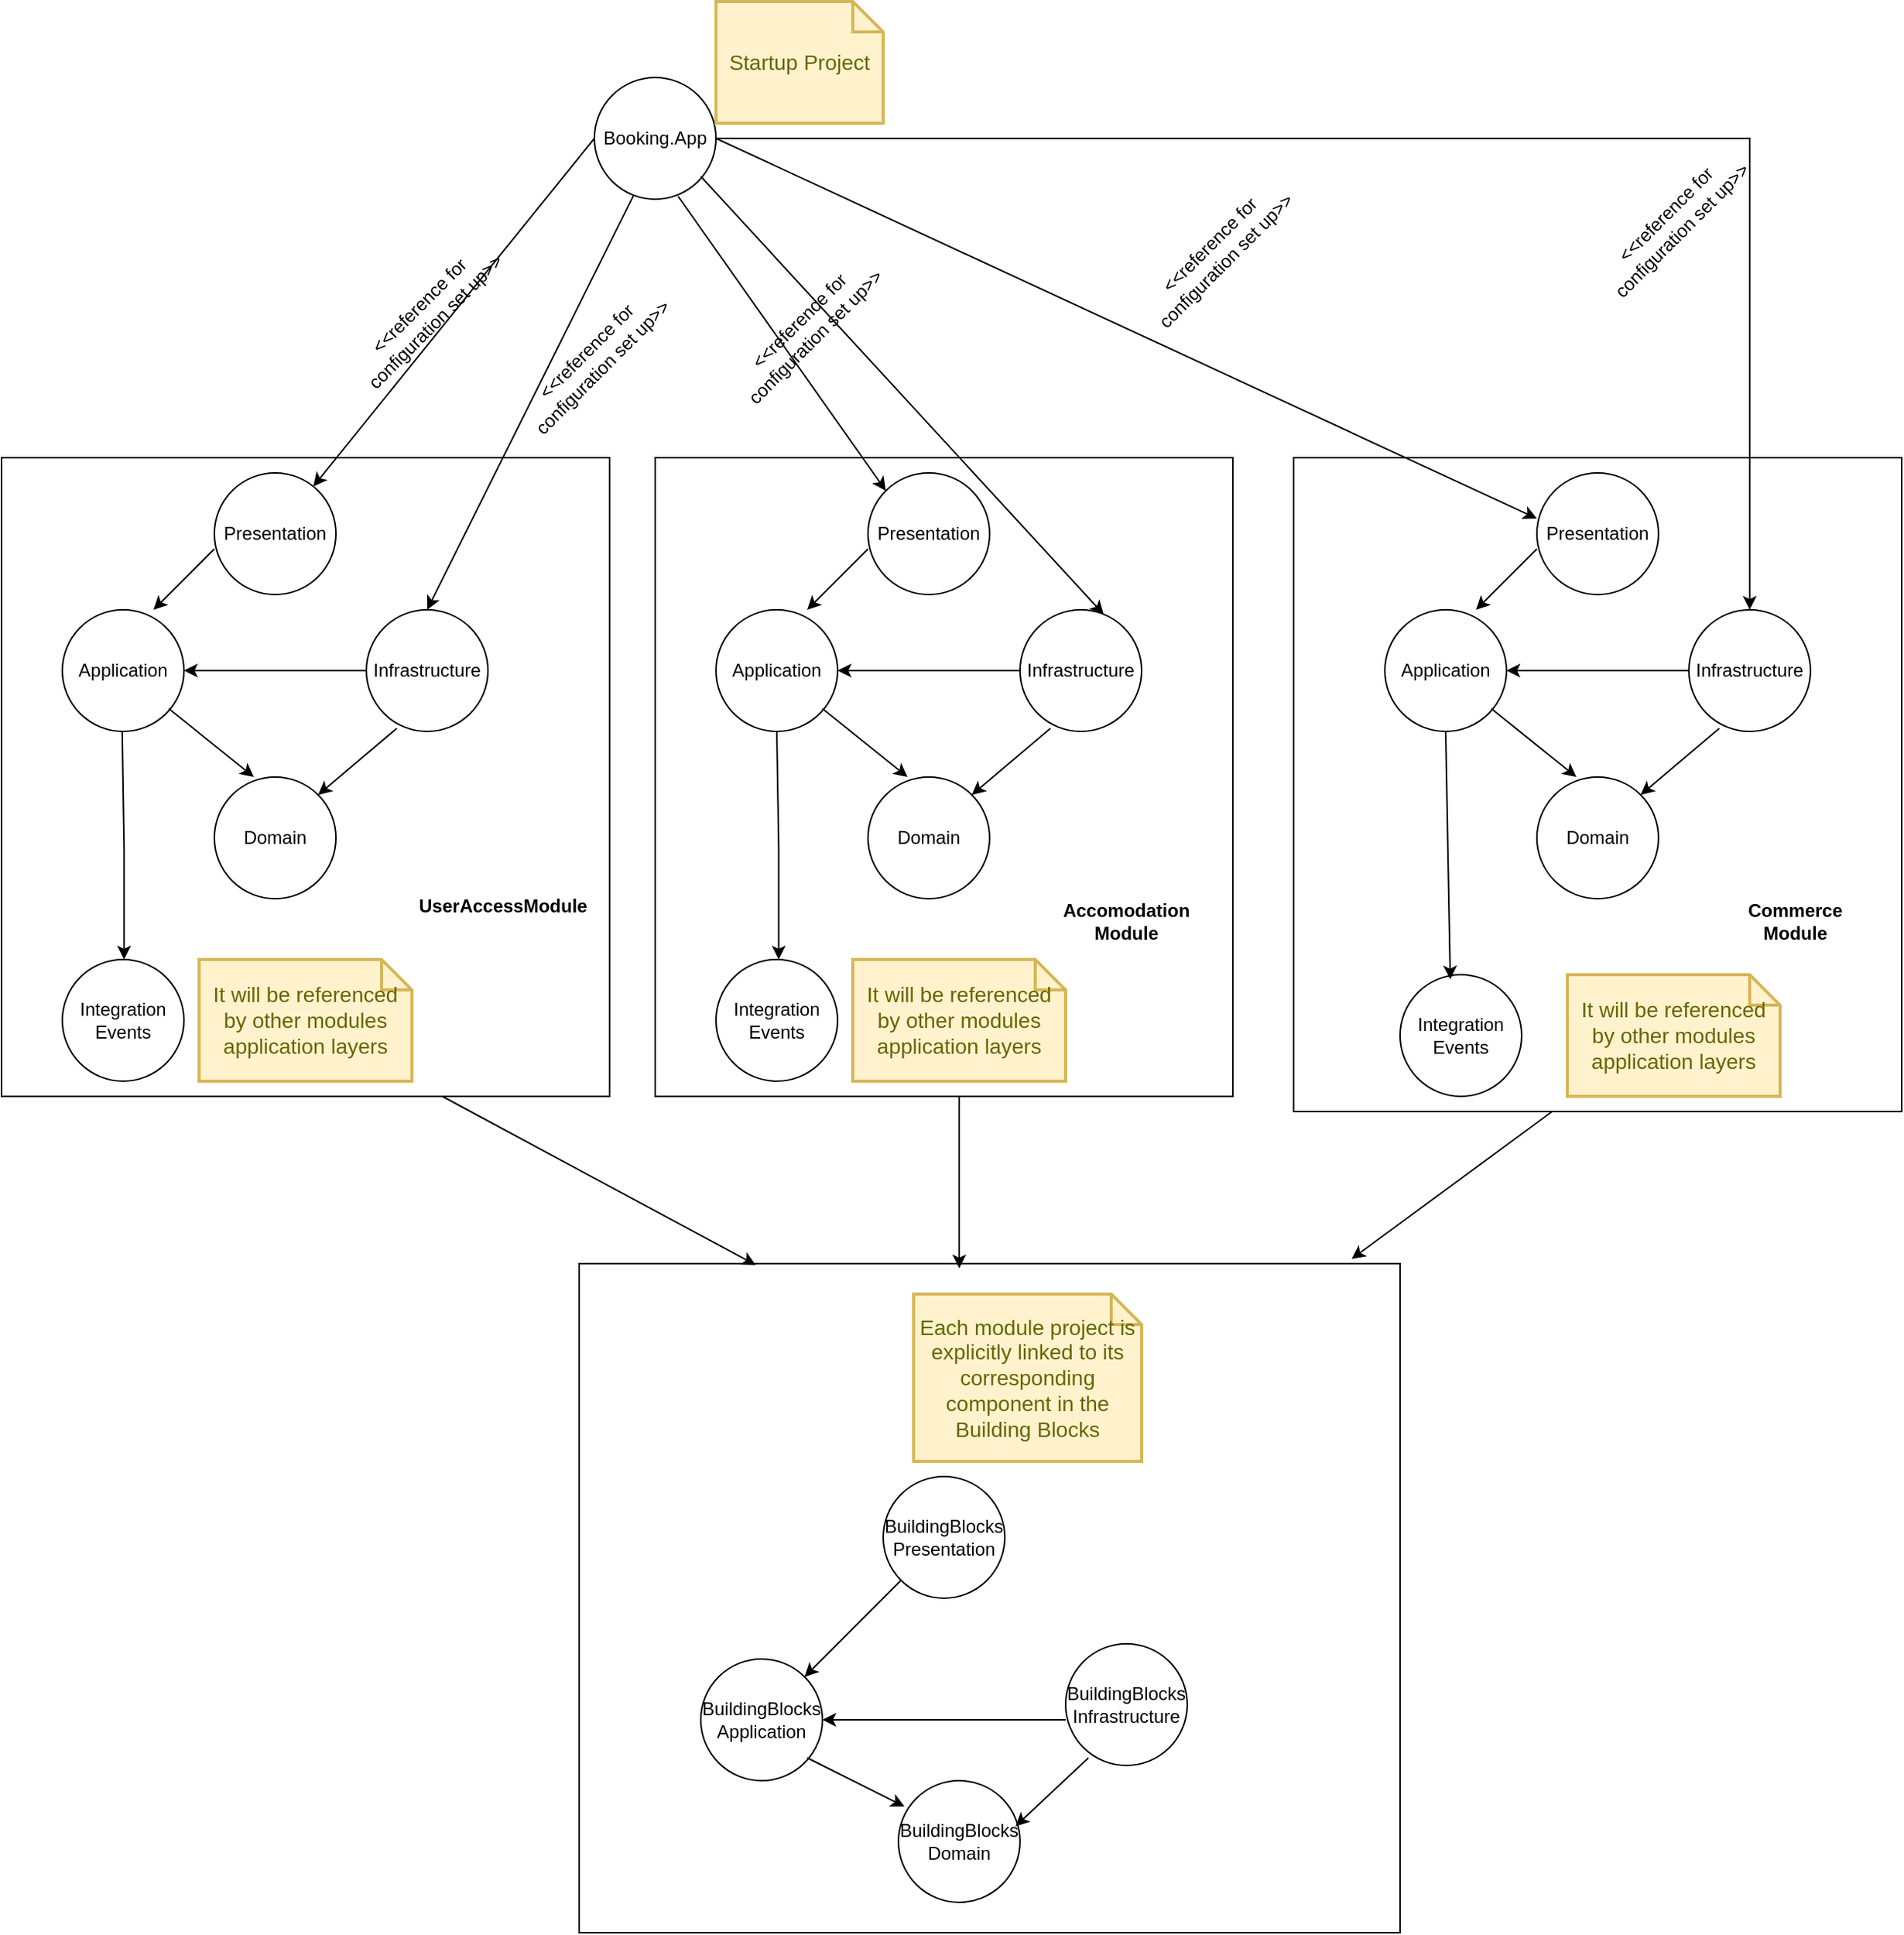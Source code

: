 <mxfile version="22.1.11" type="device">
  <diagram id="1nrv5KPDgWRwQarpzbj5" name="Dependency Graph">
    <mxGraphModel dx="2284" dy="746" grid="1" gridSize="10" guides="1" tooltips="1" connect="1" arrows="1" fold="1" page="1" pageScale="1" pageWidth="850" pageHeight="1100" math="0" shadow="0">
      <root>
        <mxCell id="0" />
        <mxCell id="1" parent="0" />
        <mxCell id="f314hPxyUDeZhTuJ_0Xy-19" value="" style="rounded=0;whiteSpace=wrap;html=1;" parent="1" vertex="1">
          <mxGeometry x="320" y="840" width="540" height="440" as="geometry" />
        </mxCell>
        <mxCell id="f314hPxyUDeZhTuJ_0Xy-17" value="" style="rounded=0;whiteSpace=wrap;html=1;" parent="1" vertex="1">
          <mxGeometry x="790" y="310" width="400" height="430" as="geometry" />
        </mxCell>
        <mxCell id="f314hPxyUDeZhTuJ_0Xy-13" value="" style="rounded=0;whiteSpace=wrap;html=1;" parent="1" vertex="1">
          <mxGeometry x="370" y="310" width="380" height="420" as="geometry" />
        </mxCell>
        <mxCell id="f314hPxyUDeZhTuJ_0Xy-11" value="" style="rounded=0;whiteSpace=wrap;html=1;" parent="1" vertex="1">
          <mxGeometry x="-60" y="310" width="400" height="420" as="geometry" />
        </mxCell>
        <mxCell id="yPJ0pyhVDcXjvVdX8UPI-42" style="edgeStyle=orthogonalEdgeStyle;rounded=0;orthogonalLoop=1;jettySize=auto;html=1;exitX=1;exitY=0.5;exitDx=0;exitDy=0;entryX=0.5;entryY=0;entryDx=0;entryDy=0;" parent="1" source="ovzaOvgkhmk4ZMO0CnSp-1" target="yPJ0pyhVDcXjvVdX8UPI-34" edge="1">
          <mxGeometry relative="1" as="geometry" />
        </mxCell>
        <mxCell id="ovzaOvgkhmk4ZMO0CnSp-1" value="Booking.App" style="ellipse;whiteSpace=wrap;html=1;aspect=fixed;" parent="1" vertex="1">
          <mxGeometry x="330" y="60" width="80" height="80" as="geometry" />
        </mxCell>
        <mxCell id="ovzaOvgkhmk4ZMO0CnSp-4" value="Startup Project" style="shape=note;strokeWidth=2;fontSize=14;size=20;whiteSpace=wrap;html=1;fillColor=#fff2cc;strokeColor=#d6b656;fontColor=#666600;" parent="1" vertex="1">
          <mxGeometry x="410" y="10" width="110.0" height="80" as="geometry" />
        </mxCell>
        <mxCell id="ovzaOvgkhmk4ZMO0CnSp-5" value="BuildingBlocks&lt;br&gt;Application" style="ellipse;whiteSpace=wrap;html=1;aspect=fixed;" parent="1" vertex="1">
          <mxGeometry x="400" y="1100" width="80" height="80" as="geometry" />
        </mxCell>
        <mxCell id="ovzaOvgkhmk4ZMO0CnSp-6" value="BuildingBlocks&lt;br&gt;Domain" style="ellipse;whiteSpace=wrap;html=1;aspect=fixed;" parent="1" vertex="1">
          <mxGeometry x="530" y="1180" width="80" height="80" as="geometry" />
        </mxCell>
        <mxCell id="ovzaOvgkhmk4ZMO0CnSp-7" value="BuildingBlocks&lt;br&gt;Infrastructure" style="ellipse;whiteSpace=wrap;html=1;aspect=fixed;" parent="1" vertex="1">
          <mxGeometry x="640" y="1090" width="80" height="80" as="geometry" />
        </mxCell>
        <mxCell id="ovzaOvgkhmk4ZMO0CnSp-8" value="Domain" style="ellipse;whiteSpace=wrap;html=1;aspect=fixed;" parent="1" vertex="1">
          <mxGeometry x="80" y="520" width="80" height="80" as="geometry" />
        </mxCell>
        <mxCell id="ovzaOvgkhmk4ZMO0CnSp-9" value="Application" style="ellipse;whiteSpace=wrap;html=1;aspect=fixed;" parent="1" vertex="1">
          <mxGeometry x="-20" y="410" width="80" height="80" as="geometry" />
        </mxCell>
        <mxCell id="yPJ0pyhVDcXjvVdX8UPI-9" style="edgeStyle=orthogonalEdgeStyle;rounded=0;orthogonalLoop=1;jettySize=auto;html=1;entryX=1;entryY=0.5;entryDx=0;entryDy=0;" parent="1" source="ovzaOvgkhmk4ZMO0CnSp-10" target="ovzaOvgkhmk4ZMO0CnSp-9" edge="1">
          <mxGeometry relative="1" as="geometry" />
        </mxCell>
        <mxCell id="ovzaOvgkhmk4ZMO0CnSp-10" value="Infrastructure" style="ellipse;whiteSpace=wrap;html=1;aspect=fixed;" parent="1" vertex="1">
          <mxGeometry x="180" y="410" width="80" height="80" as="geometry" />
        </mxCell>
        <mxCell id="yPJ0pyhVDcXjvVdX8UPI-1" value="BuildingBlocks&lt;br&gt;Presentation" style="ellipse;whiteSpace=wrap;html=1;aspect=fixed;" parent="1" vertex="1">
          <mxGeometry x="520" y="980" width="80" height="80" as="geometry" />
        </mxCell>
        <mxCell id="yPJ0pyhVDcXjvVdX8UPI-3" value="Presentation" style="ellipse;whiteSpace=wrap;html=1;aspect=fixed;" parent="1" vertex="1">
          <mxGeometry x="80" y="320" width="80" height="80" as="geometry" />
        </mxCell>
        <mxCell id="yPJ0pyhVDcXjvVdX8UPI-4" value="" style="endArrow=classic;html=1;rounded=0;exitX=0;exitY=0.5;exitDx=0;exitDy=0;" parent="1" source="ovzaOvgkhmk4ZMO0CnSp-1" target="yPJ0pyhVDcXjvVdX8UPI-3" edge="1">
          <mxGeometry width="50" height="50" relative="1" as="geometry">
            <mxPoint x="170" y="250" as="sourcePoint" />
            <mxPoint x="220" y="200" as="targetPoint" />
          </mxGeometry>
        </mxCell>
        <mxCell id="yPJ0pyhVDcXjvVdX8UPI-5" value="" style="endArrow=classic;html=1;rounded=0;exitX=0.325;exitY=0.963;exitDx=0;exitDy=0;exitPerimeter=0;entryX=0.5;entryY=0;entryDx=0;entryDy=0;" parent="1" source="ovzaOvgkhmk4ZMO0CnSp-1" target="ovzaOvgkhmk4ZMO0CnSp-10" edge="1">
          <mxGeometry width="50" height="50" relative="1" as="geometry">
            <mxPoint x="400" y="370" as="sourcePoint" />
            <mxPoint x="450" y="320" as="targetPoint" />
          </mxGeometry>
        </mxCell>
        <mxCell id="yPJ0pyhVDcXjvVdX8UPI-6" value="&amp;lt;&amp;lt;reference for configuration set up&amp;gt;&amp;gt;" style="text;html=1;strokeColor=none;fillColor=none;align=center;verticalAlign=middle;whiteSpace=wrap;rounded=0;rotation=-45;" parent="1" vertex="1">
          <mxGeometry x="260" y="230" width="140" height="30" as="geometry" />
        </mxCell>
        <mxCell id="yPJ0pyhVDcXjvVdX8UPI-7" value="" style="endArrow=classic;html=1;rounded=0;entryX=0.325;entryY=0;entryDx=0;entryDy=0;entryPerimeter=0;" parent="1" target="ovzaOvgkhmk4ZMO0CnSp-8" edge="1">
          <mxGeometry width="50" height="50" relative="1" as="geometry">
            <mxPoint x="50" y="475" as="sourcePoint" />
            <mxPoint x="100" y="425" as="targetPoint" />
          </mxGeometry>
        </mxCell>
        <mxCell id="yPJ0pyhVDcXjvVdX8UPI-8" value="" style="endArrow=classic;html=1;rounded=0;exitX=0.25;exitY=0.975;exitDx=0;exitDy=0;exitPerimeter=0;entryX=1;entryY=0;entryDx=0;entryDy=0;" parent="1" source="ovzaOvgkhmk4ZMO0CnSp-10" target="ovzaOvgkhmk4ZMO0CnSp-8" edge="1">
          <mxGeometry width="50" height="50" relative="1" as="geometry">
            <mxPoint x="280" y="560" as="sourcePoint" />
            <mxPoint x="330" y="510" as="targetPoint" />
          </mxGeometry>
        </mxCell>
        <mxCell id="yPJ0pyhVDcXjvVdX8UPI-10" value="" style="endArrow=classic;html=1;rounded=0;entryX=0.75;entryY=0;entryDx=0;entryDy=0;entryPerimeter=0;" parent="1" target="ovzaOvgkhmk4ZMO0CnSp-9" edge="1">
          <mxGeometry width="50" height="50" relative="1" as="geometry">
            <mxPoint x="80" y="370" as="sourcePoint" />
            <mxPoint x="130" y="320" as="targetPoint" />
          </mxGeometry>
        </mxCell>
        <mxCell id="yPJ0pyhVDcXjvVdX8UPI-11" value="&amp;lt;&amp;lt;reference for configuration set up&amp;gt;&amp;gt;" style="text;html=1;strokeColor=none;fillColor=none;align=center;verticalAlign=middle;whiteSpace=wrap;rounded=0;rotation=-45;" parent="1" vertex="1">
          <mxGeometry x="150" y="200" width="140" height="30" as="geometry" />
        </mxCell>
        <mxCell id="yPJ0pyhVDcXjvVdX8UPI-16" value="" style="endArrow=classic;html=1;rounded=0;exitX=0;exitY=1;exitDx=0;exitDy=0;entryX=1;entryY=0;entryDx=0;entryDy=0;" parent="1" source="yPJ0pyhVDcXjvVdX8UPI-1" target="ovzaOvgkhmk4ZMO0CnSp-5" edge="1">
          <mxGeometry width="50" height="50" relative="1" as="geometry">
            <mxPoint x="450" y="1045" as="sourcePoint" />
            <mxPoint x="500" y="995" as="targetPoint" />
          </mxGeometry>
        </mxCell>
        <mxCell id="yPJ0pyhVDcXjvVdX8UPI-18" value="" style="endArrow=classic;html=1;rounded=0;entryX=0.05;entryY=0.213;entryDx=0;entryDy=0;entryPerimeter=0;" parent="1" target="ovzaOvgkhmk4ZMO0CnSp-6" edge="1">
          <mxGeometry width="50" height="50" relative="1" as="geometry">
            <mxPoint x="470" y="1165" as="sourcePoint" />
            <mxPoint x="532" y="1195" as="targetPoint" />
          </mxGeometry>
        </mxCell>
        <mxCell id="yPJ0pyhVDcXjvVdX8UPI-20" value="" style="endArrow=classic;html=1;rounded=0;entryX=1;entryY=0.5;entryDx=0;entryDy=0;" parent="1" target="ovzaOvgkhmk4ZMO0CnSp-5" edge="1">
          <mxGeometry width="50" height="50" relative="1" as="geometry">
            <mxPoint x="640" y="1140" as="sourcePoint" />
            <mxPoint x="690" y="1090" as="targetPoint" />
          </mxGeometry>
        </mxCell>
        <mxCell id="yPJ0pyhVDcXjvVdX8UPI-21" value="" style="endArrow=classic;html=1;rounded=0;entryX=0.963;entryY=0.375;entryDx=0;entryDy=0;entryPerimeter=0;" parent="1" target="ovzaOvgkhmk4ZMO0CnSp-6" edge="1">
          <mxGeometry width="50" height="50" relative="1" as="geometry">
            <mxPoint x="655" y="1165" as="sourcePoint" />
            <mxPoint x="705" y="1115" as="targetPoint" />
          </mxGeometry>
        </mxCell>
        <mxCell id="yPJ0pyhVDcXjvVdX8UPI-22" value="Each module project is explicitly linked to its corresponding component in the Building Blocks" style="shape=note;strokeWidth=2;fontSize=14;size=20;whiteSpace=wrap;html=1;fillColor=#fff2cc;strokeColor=#d6b656;fontColor=#666600;" parent="1" vertex="1">
          <mxGeometry x="540" y="860" width="150" height="110" as="geometry" />
        </mxCell>
        <mxCell id="yPJ0pyhVDcXjvVdX8UPI-23" value="Domain" style="ellipse;whiteSpace=wrap;html=1;aspect=fixed;" parent="1" vertex="1">
          <mxGeometry x="510" y="520" width="80" height="80" as="geometry" />
        </mxCell>
        <mxCell id="yPJ0pyhVDcXjvVdX8UPI-24" value="Application" style="ellipse;whiteSpace=wrap;html=1;aspect=fixed;" parent="1" vertex="1">
          <mxGeometry x="410" y="410" width="80" height="80" as="geometry" />
        </mxCell>
        <mxCell id="yPJ0pyhVDcXjvVdX8UPI-25" style="edgeStyle=orthogonalEdgeStyle;rounded=0;orthogonalLoop=1;jettySize=auto;html=1;entryX=1;entryY=0.5;entryDx=0;entryDy=0;" parent="1" source="yPJ0pyhVDcXjvVdX8UPI-26" target="yPJ0pyhVDcXjvVdX8UPI-24" edge="1">
          <mxGeometry relative="1" as="geometry" />
        </mxCell>
        <mxCell id="yPJ0pyhVDcXjvVdX8UPI-26" value="Infrastructure" style="ellipse;whiteSpace=wrap;html=1;aspect=fixed;" parent="1" vertex="1">
          <mxGeometry x="610" y="410" width="80" height="80" as="geometry" />
        </mxCell>
        <mxCell id="yPJ0pyhVDcXjvVdX8UPI-27" value="Presentation" style="ellipse;whiteSpace=wrap;html=1;aspect=fixed;" parent="1" vertex="1">
          <mxGeometry x="510" y="320" width="80" height="80" as="geometry" />
        </mxCell>
        <mxCell id="yPJ0pyhVDcXjvVdX8UPI-28" value="" style="endArrow=classic;html=1;rounded=0;entryX=0.325;entryY=0;entryDx=0;entryDy=0;entryPerimeter=0;" parent="1" target="yPJ0pyhVDcXjvVdX8UPI-23" edge="1">
          <mxGeometry width="50" height="50" relative="1" as="geometry">
            <mxPoint x="480" y="475" as="sourcePoint" />
            <mxPoint x="530" y="425" as="targetPoint" />
          </mxGeometry>
        </mxCell>
        <mxCell id="yPJ0pyhVDcXjvVdX8UPI-29" value="" style="endArrow=classic;html=1;rounded=0;exitX=0.25;exitY=0.975;exitDx=0;exitDy=0;exitPerimeter=0;entryX=1;entryY=0;entryDx=0;entryDy=0;" parent="1" source="yPJ0pyhVDcXjvVdX8UPI-26" target="yPJ0pyhVDcXjvVdX8UPI-23" edge="1">
          <mxGeometry width="50" height="50" relative="1" as="geometry">
            <mxPoint x="710" y="560" as="sourcePoint" />
            <mxPoint x="760" y="510" as="targetPoint" />
          </mxGeometry>
        </mxCell>
        <mxCell id="yPJ0pyhVDcXjvVdX8UPI-30" value="" style="endArrow=classic;html=1;rounded=0;entryX=0.75;entryY=0;entryDx=0;entryDy=0;entryPerimeter=0;" parent="1" target="yPJ0pyhVDcXjvVdX8UPI-24" edge="1">
          <mxGeometry width="50" height="50" relative="1" as="geometry">
            <mxPoint x="510" y="370" as="sourcePoint" />
            <mxPoint x="560" y="320" as="targetPoint" />
          </mxGeometry>
        </mxCell>
        <mxCell id="yPJ0pyhVDcXjvVdX8UPI-31" value="Domain" style="ellipse;whiteSpace=wrap;html=1;aspect=fixed;" parent="1" vertex="1">
          <mxGeometry x="950" y="520" width="80" height="80" as="geometry" />
        </mxCell>
        <mxCell id="yPJ0pyhVDcXjvVdX8UPI-32" value="Application" style="ellipse;whiteSpace=wrap;html=1;aspect=fixed;" parent="1" vertex="1">
          <mxGeometry x="850" y="410" width="80" height="80" as="geometry" />
        </mxCell>
        <mxCell id="yPJ0pyhVDcXjvVdX8UPI-33" style="edgeStyle=orthogonalEdgeStyle;rounded=0;orthogonalLoop=1;jettySize=auto;html=1;entryX=1;entryY=0.5;entryDx=0;entryDy=0;" parent="1" source="yPJ0pyhVDcXjvVdX8UPI-34" target="yPJ0pyhVDcXjvVdX8UPI-32" edge="1">
          <mxGeometry relative="1" as="geometry" />
        </mxCell>
        <mxCell id="yPJ0pyhVDcXjvVdX8UPI-34" value="Infrastructure" style="ellipse;whiteSpace=wrap;html=1;aspect=fixed;" parent="1" vertex="1">
          <mxGeometry x="1050" y="410" width="80" height="80" as="geometry" />
        </mxCell>
        <mxCell id="yPJ0pyhVDcXjvVdX8UPI-35" value="Presentation" style="ellipse;whiteSpace=wrap;html=1;aspect=fixed;" parent="1" vertex="1">
          <mxGeometry x="950" y="320" width="80" height="80" as="geometry" />
        </mxCell>
        <mxCell id="yPJ0pyhVDcXjvVdX8UPI-36" value="" style="endArrow=classic;html=1;rounded=0;entryX=0.325;entryY=0;entryDx=0;entryDy=0;entryPerimeter=0;" parent="1" target="yPJ0pyhVDcXjvVdX8UPI-31" edge="1">
          <mxGeometry width="50" height="50" relative="1" as="geometry">
            <mxPoint x="920" y="475" as="sourcePoint" />
            <mxPoint x="970" y="425" as="targetPoint" />
          </mxGeometry>
        </mxCell>
        <mxCell id="yPJ0pyhVDcXjvVdX8UPI-37" value="" style="endArrow=classic;html=1;rounded=0;exitX=0.25;exitY=0.975;exitDx=0;exitDy=0;exitPerimeter=0;entryX=1;entryY=0;entryDx=0;entryDy=0;" parent="1" source="yPJ0pyhVDcXjvVdX8UPI-34" target="yPJ0pyhVDcXjvVdX8UPI-31" edge="1">
          <mxGeometry width="50" height="50" relative="1" as="geometry">
            <mxPoint x="1150" y="560" as="sourcePoint" />
            <mxPoint x="1200" y="510" as="targetPoint" />
          </mxGeometry>
        </mxCell>
        <mxCell id="yPJ0pyhVDcXjvVdX8UPI-38" value="" style="endArrow=classic;html=1;rounded=0;entryX=0.75;entryY=0;entryDx=0;entryDy=0;entryPerimeter=0;" parent="1" target="yPJ0pyhVDcXjvVdX8UPI-32" edge="1">
          <mxGeometry width="50" height="50" relative="1" as="geometry">
            <mxPoint x="950" y="370" as="sourcePoint" />
            <mxPoint x="1000" y="320" as="targetPoint" />
          </mxGeometry>
        </mxCell>
        <mxCell id="yPJ0pyhVDcXjvVdX8UPI-39" value="" style="endArrow=classic;html=1;rounded=0;entryX=0;entryY=0;entryDx=0;entryDy=0;exitX=0.688;exitY=0.975;exitDx=0;exitDy=0;exitPerimeter=0;" parent="1" source="ovzaOvgkhmk4ZMO0CnSp-1" target="yPJ0pyhVDcXjvVdX8UPI-27" edge="1">
          <mxGeometry width="50" height="50" relative="1" as="geometry">
            <mxPoint x="400" y="370" as="sourcePoint" />
            <mxPoint x="450" y="320" as="targetPoint" />
          </mxGeometry>
        </mxCell>
        <mxCell id="yPJ0pyhVDcXjvVdX8UPI-40" value="" style="endArrow=classic;html=1;rounded=0;entryX=0.688;entryY=0.038;entryDx=0;entryDy=0;entryPerimeter=0;" parent="1" target="yPJ0pyhVDcXjvVdX8UPI-26" edge="1">
          <mxGeometry width="50" height="50" relative="1" as="geometry">
            <mxPoint x="400" y="125" as="sourcePoint" />
            <mxPoint x="450" y="75" as="targetPoint" />
          </mxGeometry>
        </mxCell>
        <mxCell id="yPJ0pyhVDcXjvVdX8UPI-41" value="" style="endArrow=classic;html=1;rounded=0;entryX=0;entryY=0.375;entryDx=0;entryDy=0;entryPerimeter=0;" parent="1" target="yPJ0pyhVDcXjvVdX8UPI-35" edge="1">
          <mxGeometry width="50" height="50" relative="1" as="geometry">
            <mxPoint x="410" y="100" as="sourcePoint" />
            <mxPoint x="460" y="50" as="targetPoint" />
          </mxGeometry>
        </mxCell>
        <mxCell id="yPJ0pyhVDcXjvVdX8UPI-43" value="&amp;lt;&amp;lt;reference for configuration set up&amp;gt;&amp;gt;" style="text;html=1;strokeColor=none;fillColor=none;align=center;verticalAlign=middle;whiteSpace=wrap;rounded=0;rotation=-45;" parent="1" vertex="1">
          <mxGeometry x="400" y="210" width="140" height="30" as="geometry" />
        </mxCell>
        <mxCell id="yPJ0pyhVDcXjvVdX8UPI-44" value="&amp;lt;&amp;lt;reference for configuration set up&amp;gt;&amp;gt;" style="text;html=1;strokeColor=none;fillColor=none;align=center;verticalAlign=middle;whiteSpace=wrap;rounded=0;rotation=-45;" parent="1" vertex="1">
          <mxGeometry x="670" y="160" width="140" height="30" as="geometry" />
        </mxCell>
        <mxCell id="f314hPxyUDeZhTuJ_0Xy-1" value="Integration&lt;br&gt;Events" style="ellipse;whiteSpace=wrap;html=1;aspect=fixed;" parent="1" vertex="1">
          <mxGeometry x="-20" y="640" width="80" height="80" as="geometry" />
        </mxCell>
        <mxCell id="f314hPxyUDeZhTuJ_0Xy-3" value="Integration&lt;br&gt;Events" style="ellipse;whiteSpace=wrap;html=1;aspect=fixed;" parent="1" vertex="1">
          <mxGeometry x="410" y="640" width="80" height="80" as="geometry" />
        </mxCell>
        <mxCell id="f314hPxyUDeZhTuJ_0Xy-4" value="Integration&lt;br&gt;Events" style="ellipse;whiteSpace=wrap;html=1;aspect=fixed;" parent="1" vertex="1">
          <mxGeometry x="860" y="650" width="80" height="80" as="geometry" />
        </mxCell>
        <mxCell id="f314hPxyUDeZhTuJ_0Xy-5" value="" style="endArrow=classic;html=1;rounded=0;entryX=0.413;entryY=0.038;entryDx=0;entryDy=0;entryPerimeter=0;" parent="1" target="f314hPxyUDeZhTuJ_0Xy-4" edge="1">
          <mxGeometry width="50" height="50" relative="1" as="geometry">
            <mxPoint x="890" y="490" as="sourcePoint" />
            <mxPoint x="940" y="440" as="targetPoint" />
          </mxGeometry>
        </mxCell>
        <mxCell id="f314hPxyUDeZhTuJ_0Xy-6" value="" style="endArrow=classic;html=1;rounded=0;entryX=0.413;entryY=0.038;entryDx=0;entryDy=0;entryPerimeter=0;exitX=0.5;exitY=1;exitDx=0;exitDy=0;" parent="1" source="yPJ0pyhVDcXjvVdX8UPI-24" edge="1">
          <mxGeometry width="50" height="50" relative="1" as="geometry">
            <mxPoint x="448.75" y="497" as="sourcePoint" />
            <mxPoint x="451.25" y="640" as="targetPoint" />
            <Array as="points">
              <mxPoint x="451.25" y="567" />
            </Array>
          </mxGeometry>
        </mxCell>
        <mxCell id="f314hPxyUDeZhTuJ_0Xy-7" value="" style="endArrow=classic;html=1;rounded=0;entryX=0.413;entryY=0.038;entryDx=0;entryDy=0;entryPerimeter=0;exitX=0.5;exitY=1;exitDx=0;exitDy=0;" parent="1" edge="1">
          <mxGeometry width="50" height="50" relative="1" as="geometry">
            <mxPoint x="19.38" y="490" as="sourcePoint" />
            <mxPoint x="20.63" y="640" as="targetPoint" />
            <Array as="points">
              <mxPoint x="20.63" y="567" />
            </Array>
          </mxGeometry>
        </mxCell>
        <mxCell id="f314hPxyUDeZhTuJ_0Xy-8" value="It will be referenced by other modules application layers" style="shape=note;strokeWidth=2;fontSize=14;size=20;whiteSpace=wrap;html=1;fillColor=#fff2cc;strokeColor=#d6b656;fontColor=#666600;" parent="1" vertex="1">
          <mxGeometry x="70" y="640" width="140" height="80" as="geometry" />
        </mxCell>
        <mxCell id="f314hPxyUDeZhTuJ_0Xy-9" value="It will be referenced by other modules application layers" style="shape=note;strokeWidth=2;fontSize=14;size=20;whiteSpace=wrap;html=1;fillColor=#fff2cc;strokeColor=#d6b656;fontColor=#666600;" parent="1" vertex="1">
          <mxGeometry x="500" y="640" width="140" height="80" as="geometry" />
        </mxCell>
        <mxCell id="f314hPxyUDeZhTuJ_0Xy-10" value="It will be referenced by other modules application layers" style="shape=note;strokeWidth=2;fontSize=14;size=20;whiteSpace=wrap;html=1;fillColor=#fff2cc;strokeColor=#d6b656;fontColor=#666600;" parent="1" vertex="1">
          <mxGeometry x="970" y="650" width="140" height="80" as="geometry" />
        </mxCell>
        <mxCell id="f314hPxyUDeZhTuJ_0Xy-12" value="&lt;b&gt;UserAccessModule&lt;/b&gt;" style="text;html=1;strokeColor=none;fillColor=none;align=center;verticalAlign=middle;whiteSpace=wrap;rounded=0;" parent="1" vertex="1">
          <mxGeometry x="240" y="590" width="60" height="30" as="geometry" />
        </mxCell>
        <mxCell id="f314hPxyUDeZhTuJ_0Xy-15" value="&lt;b style=&quot;border-color: var(--border-color);&quot;&gt;Accomodation Module&lt;/b&gt;" style="text;html=1;strokeColor=none;fillColor=none;align=center;verticalAlign=middle;whiteSpace=wrap;rounded=0;" parent="1" vertex="1">
          <mxGeometry x="650" y="600" width="60" height="30" as="geometry" />
        </mxCell>
        <mxCell id="f314hPxyUDeZhTuJ_0Xy-18" value="&lt;b&gt;Commerce Module&lt;/b&gt;" style="text;html=1;strokeColor=none;fillColor=none;align=center;verticalAlign=middle;whiteSpace=wrap;rounded=0;" parent="1" vertex="1">
          <mxGeometry x="1090" y="600" width="60" height="30" as="geometry" />
        </mxCell>
        <mxCell id="f314hPxyUDeZhTuJ_0Xy-20" value="" style="endArrow=classic;html=1;rounded=0;entryX=0.215;entryY=0.002;entryDx=0;entryDy=0;entryPerimeter=0;" parent="1" target="f314hPxyUDeZhTuJ_0Xy-19" edge="1">
          <mxGeometry width="50" height="50" relative="1" as="geometry">
            <mxPoint x="230" y="730" as="sourcePoint" />
            <mxPoint x="280" y="680" as="targetPoint" />
          </mxGeometry>
        </mxCell>
        <mxCell id="f314hPxyUDeZhTuJ_0Xy-21" value="" style="endArrow=classic;html=1;rounded=0;entryX=0.463;entryY=0.007;entryDx=0;entryDy=0;entryPerimeter=0;" parent="1" target="f314hPxyUDeZhTuJ_0Xy-19" edge="1">
          <mxGeometry width="50" height="50" relative="1" as="geometry">
            <mxPoint x="570" y="730" as="sourcePoint" />
            <mxPoint x="620" y="680" as="targetPoint" />
          </mxGeometry>
        </mxCell>
        <mxCell id="f314hPxyUDeZhTuJ_0Xy-22" value="" style="endArrow=classic;html=1;rounded=0;entryX=0.941;entryY=-0.007;entryDx=0;entryDy=0;entryPerimeter=0;" parent="1" target="f314hPxyUDeZhTuJ_0Xy-19" edge="1">
          <mxGeometry width="50" height="50" relative="1" as="geometry">
            <mxPoint x="960" y="740" as="sourcePoint" />
            <mxPoint x="1010" y="690" as="targetPoint" />
          </mxGeometry>
        </mxCell>
        <mxCell id="fktv5HDtMgAoyb5zBaaN-1" value="&amp;lt;&amp;lt;reference for configuration set up&amp;gt;&amp;gt;" style="text;html=1;strokeColor=none;fillColor=none;align=center;verticalAlign=middle;whiteSpace=wrap;rounded=0;rotation=-45;" vertex="1" parent="1">
          <mxGeometry x="970" y="140" width="140" height="30" as="geometry" />
        </mxCell>
      </root>
    </mxGraphModel>
  </diagram>
</mxfile>
